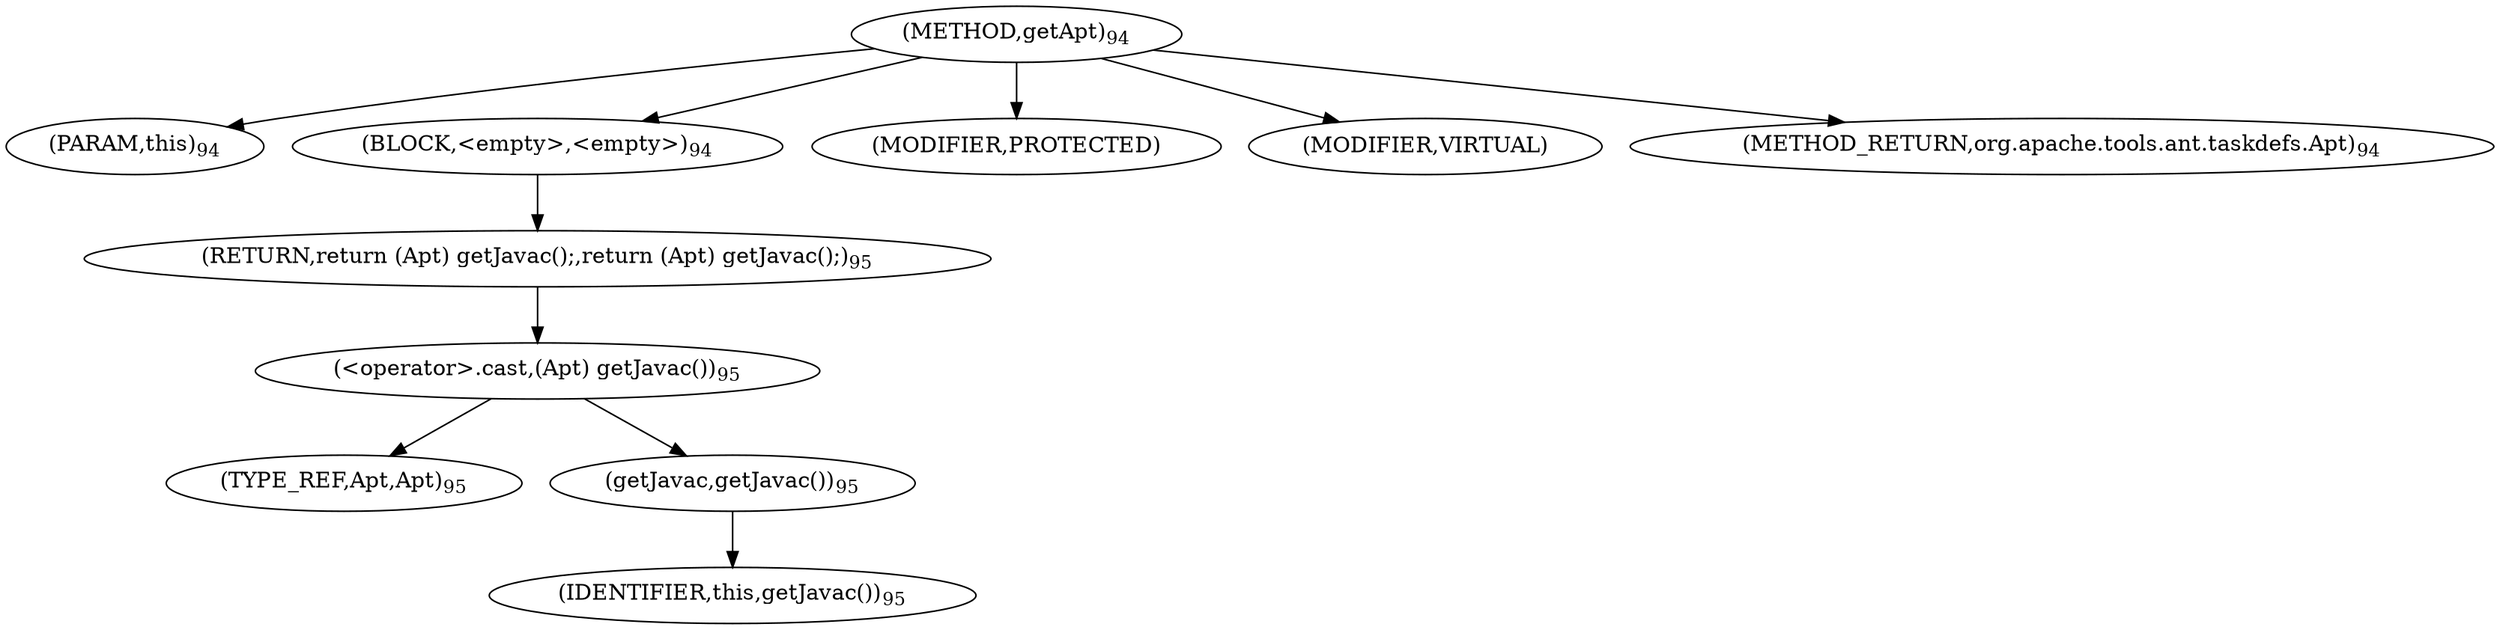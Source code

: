 digraph "getApt" {  
"28" [label = <(METHOD,getApt)<SUB>94</SUB>> ]
"4" [label = <(PARAM,this)<SUB>94</SUB>> ]
"29" [label = <(BLOCK,&lt;empty&gt;,&lt;empty&gt;)<SUB>94</SUB>> ]
"30" [label = <(RETURN,return (Apt) getJavac();,return (Apt) getJavac();)<SUB>95</SUB>> ]
"31" [label = <(&lt;operator&gt;.cast,(Apt) getJavac())<SUB>95</SUB>> ]
"32" [label = <(TYPE_REF,Apt,Apt)<SUB>95</SUB>> ]
"33" [label = <(getJavac,getJavac())<SUB>95</SUB>> ]
"3" [label = <(IDENTIFIER,this,getJavac())<SUB>95</SUB>> ]
"34" [label = <(MODIFIER,PROTECTED)> ]
"35" [label = <(MODIFIER,VIRTUAL)> ]
"36" [label = <(METHOD_RETURN,org.apache.tools.ant.taskdefs.Apt)<SUB>94</SUB>> ]
  "28" -> "4" 
  "28" -> "29" 
  "28" -> "34" 
  "28" -> "35" 
  "28" -> "36" 
  "29" -> "30" 
  "30" -> "31" 
  "31" -> "32" 
  "31" -> "33" 
  "33" -> "3" 
}
